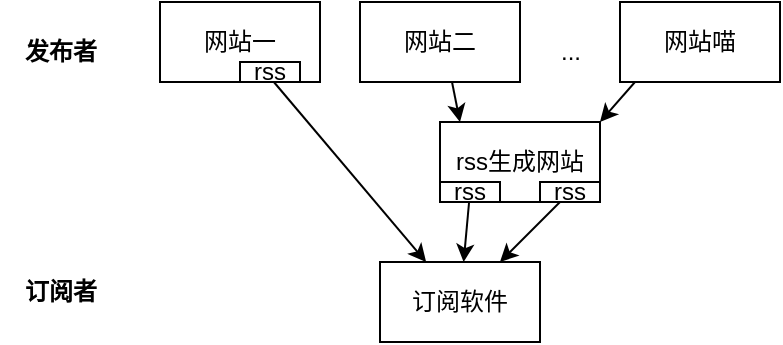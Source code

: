 <mxfile version="20.6.2" type="device"><diagram id="GT2L9cl_g32YKLW1_v0s" name="Page-1"><mxGraphModel dx="813" dy="517" grid="1" gridSize="10" guides="0" tooltips="1" connect="1" arrows="1" fold="1" page="1" pageScale="1" pageWidth="850" pageHeight="1100" math="0" shadow="0"><root><mxCell id="0"/><mxCell id="1" parent="0"/><mxCell id="9G_oBNhLAi3j2M3zsbd--1" value="网站一" style="rounded=0;whiteSpace=wrap;html=1;" parent="1" vertex="1"><mxGeometry x="80" y="70" width="80" height="40" as="geometry"/></mxCell><mxCell id="9G_oBNhLAi3j2M3zsbd--2" value="网站二" style="rounded=0;whiteSpace=wrap;html=1;" parent="1" vertex="1"><mxGeometry x="180" y="70" width="80" height="40" as="geometry"/></mxCell><mxCell id="9G_oBNhLAi3j2M3zsbd--3" value="网站喵" style="rounded=0;whiteSpace=wrap;html=1;" parent="1" vertex="1"><mxGeometry x="310" y="70" width="80" height="40" as="geometry"/></mxCell><mxCell id="9G_oBNhLAi3j2M3zsbd--4" value="..." style="text;html=1;align=center;verticalAlign=middle;resizable=0;points=[];autosize=1;strokeColor=none;fillColor=none;" parent="1" vertex="1"><mxGeometry x="270" y="80" width="30" height="30" as="geometry"/></mxCell><mxCell id="9G_oBNhLAi3j2M3zsbd--5" value="订阅软件" style="rounded=0;whiteSpace=wrap;html=1;" parent="1" vertex="1"><mxGeometry x="190" y="200" width="80" height="40" as="geometry"/></mxCell><mxCell id="9G_oBNhLAi3j2M3zsbd--6" value="" style="endArrow=classic;html=1;rounded=0;" parent="1" source="9G_oBNhLAi3j2M3zsbd--1" target="9G_oBNhLAi3j2M3zsbd--5" edge="1"><mxGeometry width="50" height="50" relative="1" as="geometry"><mxPoint x="280" y="300" as="sourcePoint"/><mxPoint x="330" y="250" as="targetPoint"/></mxGeometry></mxCell><mxCell id="9G_oBNhLAi3j2M3zsbd--7" value="" style="endArrow=classic;html=1;rounded=0;" parent="1" source="FJrl2cf1js24vGR6oBC8-3" target="9G_oBNhLAi3j2M3zsbd--5" edge="1"><mxGeometry width="50" height="50" relative="1" as="geometry"><mxPoint x="145" y="120" as="sourcePoint"/><mxPoint x="235" y="210" as="targetPoint"/></mxGeometry></mxCell><mxCell id="9G_oBNhLAi3j2M3zsbd--8" value="" style="endArrow=classic;html=1;rounded=0;" parent="1" source="FJrl2cf1js24vGR6oBC8-4" target="9G_oBNhLAi3j2M3zsbd--5" edge="1"><mxGeometry width="50" height="50" relative="1" as="geometry"><mxPoint x="250" y="120" as="sourcePoint"/><mxPoint x="250" y="210" as="targetPoint"/></mxGeometry></mxCell><mxCell id="eeOKhELR44jBNxGMoGpW-1" value="&lt;b&gt;发布者&lt;/b&gt;" style="text;html=1;align=center;verticalAlign=middle;resizable=0;points=[];autosize=1;strokeColor=none;fillColor=none;" parent="1" vertex="1"><mxGeometry y="80" width="60" height="30" as="geometry"/></mxCell><mxCell id="eeOKhELR44jBNxGMoGpW-3" value="&lt;b&gt;订阅者&lt;/b&gt;" style="text;html=1;align=center;verticalAlign=middle;resizable=0;points=[];autosize=1;strokeColor=none;fillColor=none;" parent="1" vertex="1"><mxGeometry y="200" width="60" height="30" as="geometry"/></mxCell><mxCell id="8iSU1PXXYN2wJdUOFPmF-1" value="rss" style="rounded=0;whiteSpace=wrap;html=1;" parent="1" vertex="1"><mxGeometry x="120" y="100" width="30" height="10" as="geometry"/></mxCell><mxCell id="FJrl2cf1js24vGR6oBC8-2" value="rss生成网站" style="rounded=0;whiteSpace=wrap;html=1;" vertex="1" parent="1"><mxGeometry x="220" y="130" width="80" height="40" as="geometry"/></mxCell><mxCell id="FJrl2cf1js24vGR6oBC8-3" value="rss" style="rounded=0;whiteSpace=wrap;html=1;" vertex="1" parent="1"><mxGeometry x="220" y="160" width="30" height="10" as="geometry"/></mxCell><mxCell id="FJrl2cf1js24vGR6oBC8-4" value="rss" style="rounded=0;whiteSpace=wrap;html=1;" vertex="1" parent="1"><mxGeometry x="270" y="160" width="30" height="10" as="geometry"/></mxCell><mxCell id="FJrl2cf1js24vGR6oBC8-5" value="" style="endArrow=classic;html=1;rounded=0;" edge="1" parent="1"><mxGeometry width="50" height="50" relative="1" as="geometry"><mxPoint x="226" y="110" as="sourcePoint"/><mxPoint x="230" y="130" as="targetPoint"/></mxGeometry></mxCell><mxCell id="FJrl2cf1js24vGR6oBC8-6" value="" style="endArrow=classic;html=1;rounded=0;exitX=0.25;exitY=1;exitDx=0;exitDy=0;entryX=1;entryY=0;entryDx=0;entryDy=0;" edge="1" parent="1" target="FJrl2cf1js24vGR6oBC8-2"><mxGeometry width="50" height="50" relative="1" as="geometry"><mxPoint x="317.5" y="110" as="sourcePoint"/><mxPoint x="240" y="140" as="targetPoint"/></mxGeometry></mxCell></root></mxGraphModel></diagram></mxfile>